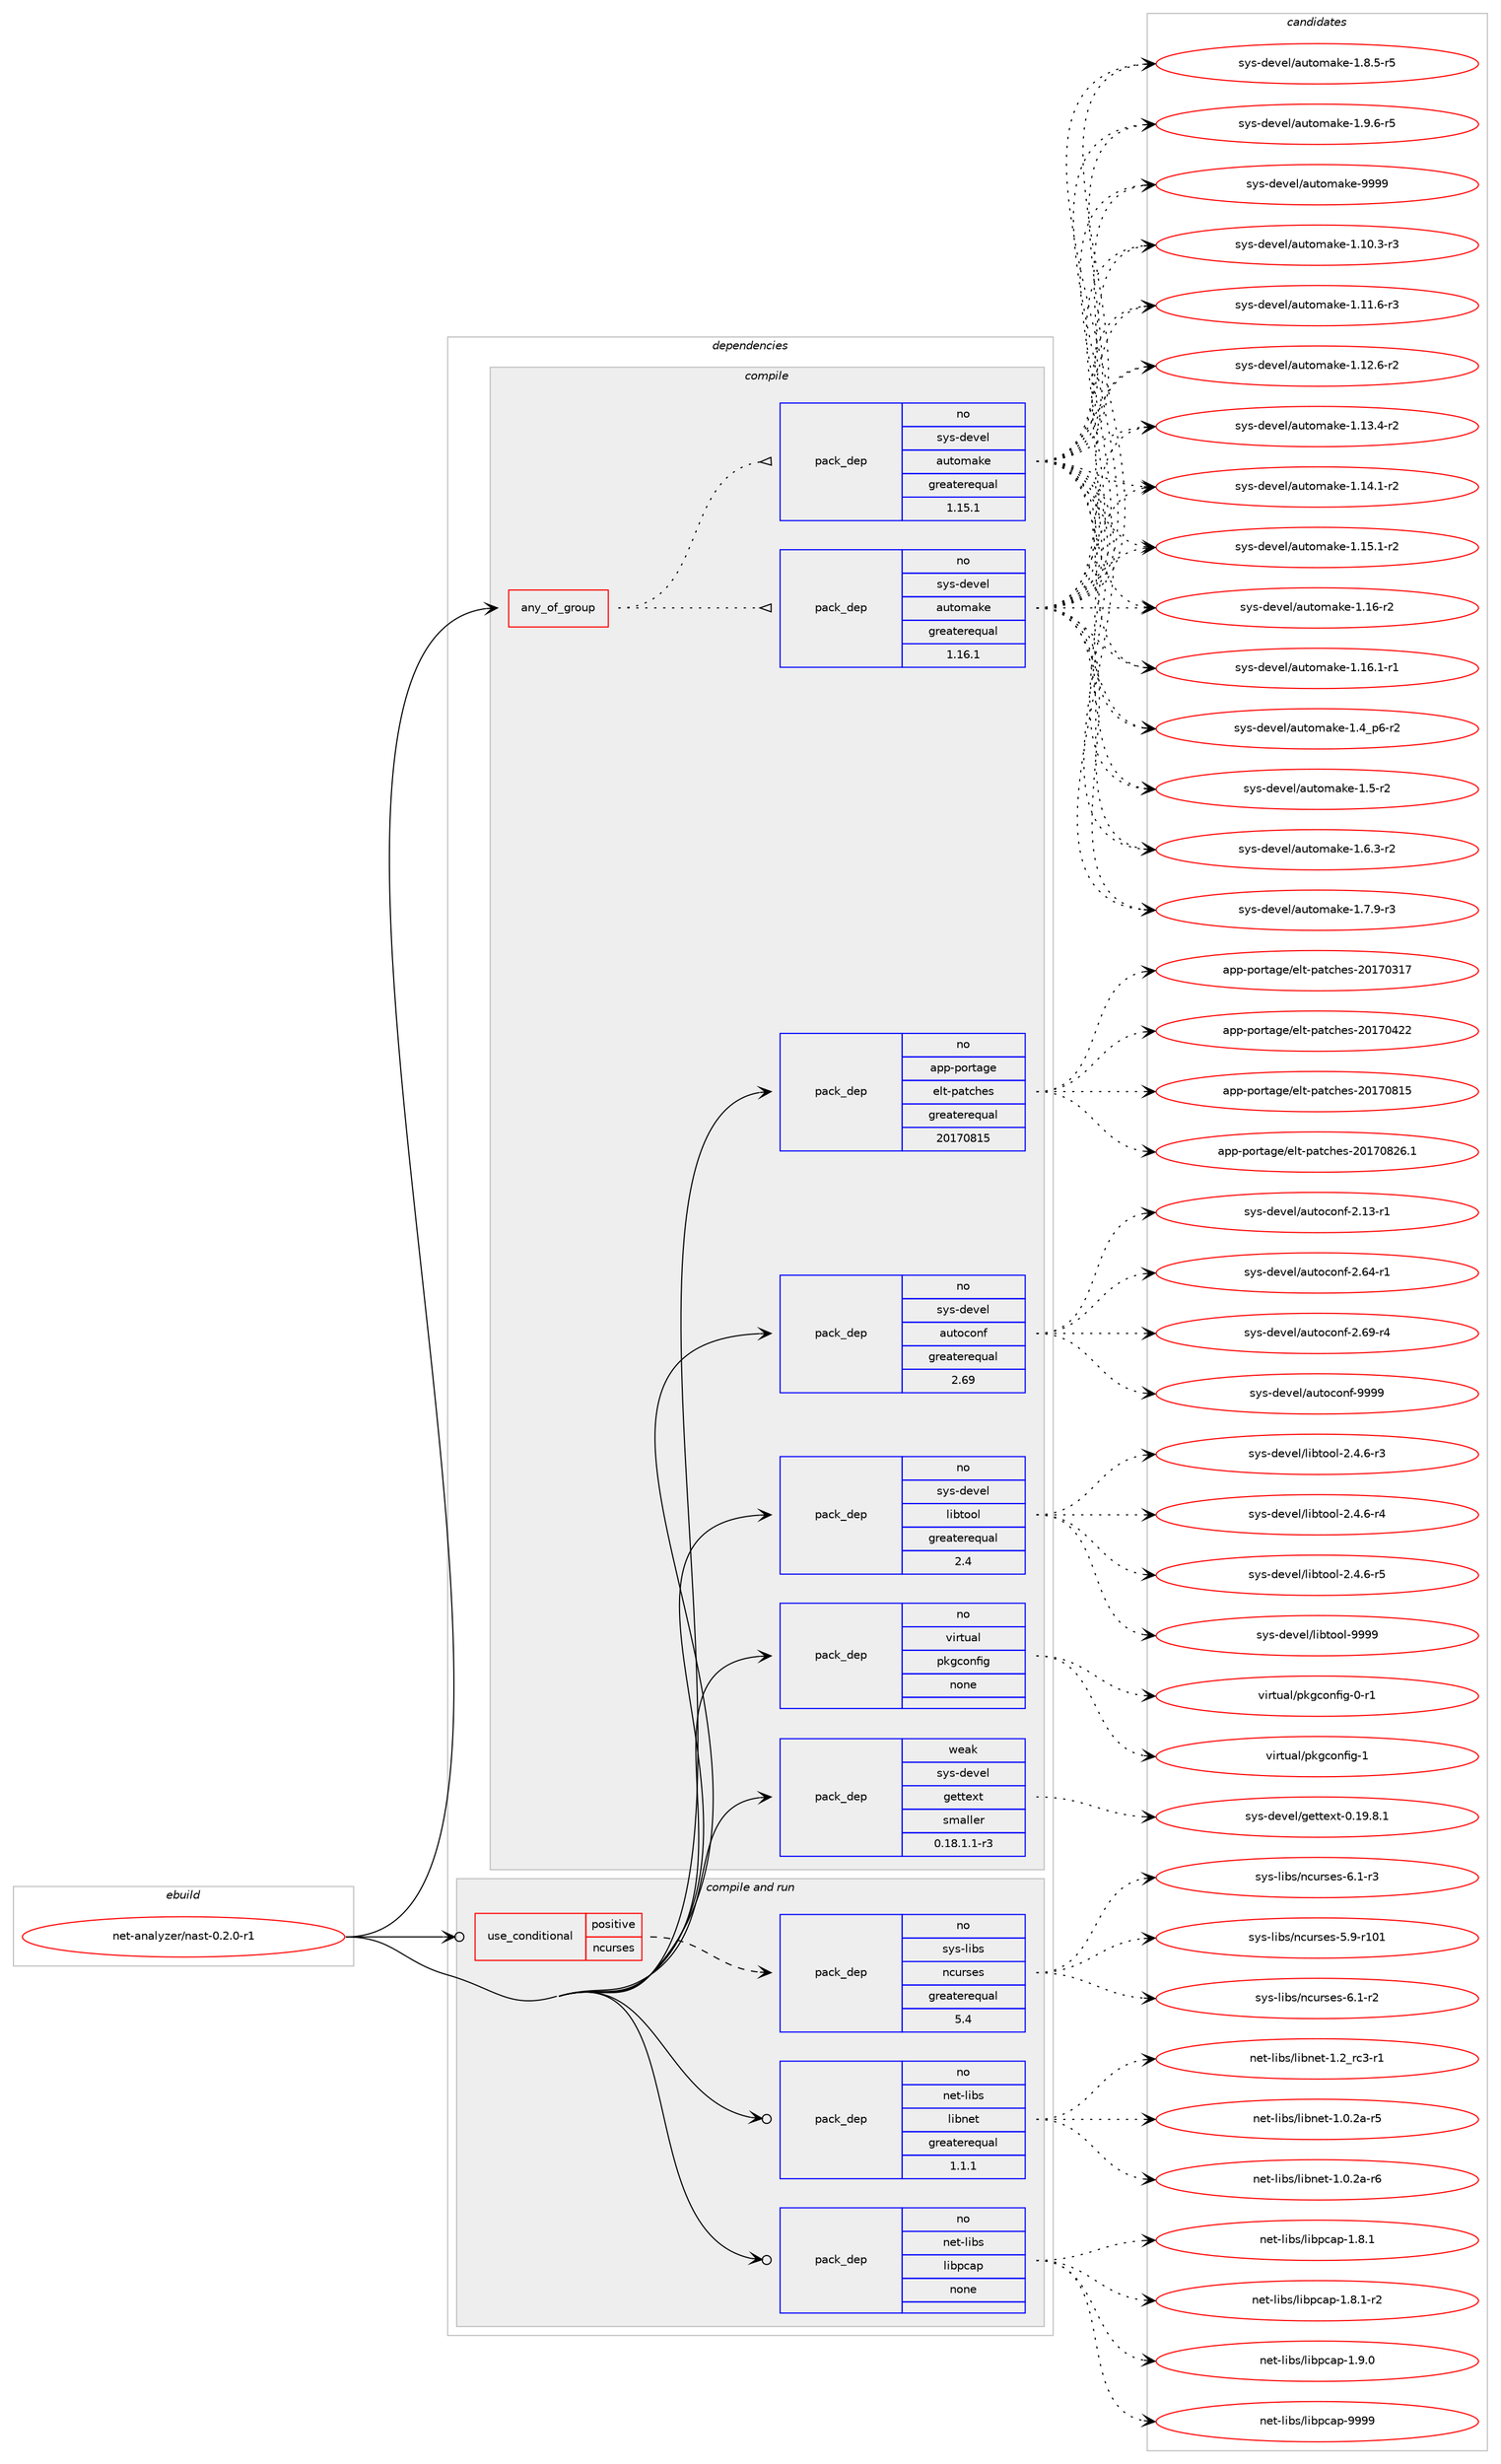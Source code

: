 digraph prolog {

# *************
# Graph options
# *************

newrank=true;
concentrate=true;
compound=true;
graph [rankdir=LR,fontname=Helvetica,fontsize=10,ranksep=1.5];#, ranksep=2.5, nodesep=0.2];
edge  [arrowhead=vee];
node  [fontname=Helvetica,fontsize=10];

# **********
# The ebuild
# **********

subgraph cluster_leftcol {
color=gray;
rank=same;
label=<<i>ebuild</i>>;
id [label="net-analyzer/nast-0.2.0-r1", color=red, width=4, href="../net-analyzer/nast-0.2.0-r1.svg"];
}

# ****************
# The dependencies
# ****************

subgraph cluster_midcol {
color=gray;
label=<<i>dependencies</i>>;
subgraph cluster_compile {
fillcolor="#eeeeee";
style=filled;
label=<<i>compile</i>>;
subgraph any25810 {
dependency1645210 [label=<<TABLE BORDER="0" CELLBORDER="1" CELLSPACING="0" CELLPADDING="4"><TR><TD CELLPADDING="10">any_of_group</TD></TR></TABLE>>, shape=none, color=red];subgraph pack1176404 {
dependency1645211 [label=<<TABLE BORDER="0" CELLBORDER="1" CELLSPACING="0" CELLPADDING="4" WIDTH="220"><TR><TD ROWSPAN="6" CELLPADDING="30">pack_dep</TD></TR><TR><TD WIDTH="110">no</TD></TR><TR><TD>sys-devel</TD></TR><TR><TD>automake</TD></TR><TR><TD>greaterequal</TD></TR><TR><TD>1.16.1</TD></TR></TABLE>>, shape=none, color=blue];
}
dependency1645210:e -> dependency1645211:w [weight=20,style="dotted",arrowhead="oinv"];
subgraph pack1176405 {
dependency1645212 [label=<<TABLE BORDER="0" CELLBORDER="1" CELLSPACING="0" CELLPADDING="4" WIDTH="220"><TR><TD ROWSPAN="6" CELLPADDING="30">pack_dep</TD></TR><TR><TD WIDTH="110">no</TD></TR><TR><TD>sys-devel</TD></TR><TR><TD>automake</TD></TR><TR><TD>greaterequal</TD></TR><TR><TD>1.15.1</TD></TR></TABLE>>, shape=none, color=blue];
}
dependency1645210:e -> dependency1645212:w [weight=20,style="dotted",arrowhead="oinv"];
}
id:e -> dependency1645210:w [weight=20,style="solid",arrowhead="vee"];
subgraph pack1176406 {
dependency1645213 [label=<<TABLE BORDER="0" CELLBORDER="1" CELLSPACING="0" CELLPADDING="4" WIDTH="220"><TR><TD ROWSPAN="6" CELLPADDING="30">pack_dep</TD></TR><TR><TD WIDTH="110">no</TD></TR><TR><TD>app-portage</TD></TR><TR><TD>elt-patches</TD></TR><TR><TD>greaterequal</TD></TR><TR><TD>20170815</TD></TR></TABLE>>, shape=none, color=blue];
}
id:e -> dependency1645213:w [weight=20,style="solid",arrowhead="vee"];
subgraph pack1176407 {
dependency1645214 [label=<<TABLE BORDER="0" CELLBORDER="1" CELLSPACING="0" CELLPADDING="4" WIDTH="220"><TR><TD ROWSPAN="6" CELLPADDING="30">pack_dep</TD></TR><TR><TD WIDTH="110">no</TD></TR><TR><TD>sys-devel</TD></TR><TR><TD>autoconf</TD></TR><TR><TD>greaterequal</TD></TR><TR><TD>2.69</TD></TR></TABLE>>, shape=none, color=blue];
}
id:e -> dependency1645214:w [weight=20,style="solid",arrowhead="vee"];
subgraph pack1176408 {
dependency1645215 [label=<<TABLE BORDER="0" CELLBORDER="1" CELLSPACING="0" CELLPADDING="4" WIDTH="220"><TR><TD ROWSPAN="6" CELLPADDING="30">pack_dep</TD></TR><TR><TD WIDTH="110">no</TD></TR><TR><TD>sys-devel</TD></TR><TR><TD>libtool</TD></TR><TR><TD>greaterequal</TD></TR><TR><TD>2.4</TD></TR></TABLE>>, shape=none, color=blue];
}
id:e -> dependency1645215:w [weight=20,style="solid",arrowhead="vee"];
subgraph pack1176409 {
dependency1645216 [label=<<TABLE BORDER="0" CELLBORDER="1" CELLSPACING="0" CELLPADDING="4" WIDTH="220"><TR><TD ROWSPAN="6" CELLPADDING="30">pack_dep</TD></TR><TR><TD WIDTH="110">no</TD></TR><TR><TD>virtual</TD></TR><TR><TD>pkgconfig</TD></TR><TR><TD>none</TD></TR><TR><TD></TD></TR></TABLE>>, shape=none, color=blue];
}
id:e -> dependency1645216:w [weight=20,style="solid",arrowhead="vee"];
subgraph pack1176410 {
dependency1645217 [label=<<TABLE BORDER="0" CELLBORDER="1" CELLSPACING="0" CELLPADDING="4" WIDTH="220"><TR><TD ROWSPAN="6" CELLPADDING="30">pack_dep</TD></TR><TR><TD WIDTH="110">weak</TD></TR><TR><TD>sys-devel</TD></TR><TR><TD>gettext</TD></TR><TR><TD>smaller</TD></TR><TR><TD>0.18.1.1-r3</TD></TR></TABLE>>, shape=none, color=blue];
}
id:e -> dependency1645217:w [weight=20,style="solid",arrowhead="vee"];
}
subgraph cluster_compileandrun {
fillcolor="#eeeeee";
style=filled;
label=<<i>compile and run</i>>;
subgraph cond442221 {
dependency1645218 [label=<<TABLE BORDER="0" CELLBORDER="1" CELLSPACING="0" CELLPADDING="4"><TR><TD ROWSPAN="3" CELLPADDING="10">use_conditional</TD></TR><TR><TD>positive</TD></TR><TR><TD>ncurses</TD></TR></TABLE>>, shape=none, color=red];
subgraph pack1176411 {
dependency1645219 [label=<<TABLE BORDER="0" CELLBORDER="1" CELLSPACING="0" CELLPADDING="4" WIDTH="220"><TR><TD ROWSPAN="6" CELLPADDING="30">pack_dep</TD></TR><TR><TD WIDTH="110">no</TD></TR><TR><TD>sys-libs</TD></TR><TR><TD>ncurses</TD></TR><TR><TD>greaterequal</TD></TR><TR><TD>5.4</TD></TR></TABLE>>, shape=none, color=blue];
}
dependency1645218:e -> dependency1645219:w [weight=20,style="dashed",arrowhead="vee"];
}
id:e -> dependency1645218:w [weight=20,style="solid",arrowhead="odotvee"];
subgraph pack1176412 {
dependency1645220 [label=<<TABLE BORDER="0" CELLBORDER="1" CELLSPACING="0" CELLPADDING="4" WIDTH="220"><TR><TD ROWSPAN="6" CELLPADDING="30">pack_dep</TD></TR><TR><TD WIDTH="110">no</TD></TR><TR><TD>net-libs</TD></TR><TR><TD>libnet</TD></TR><TR><TD>greaterequal</TD></TR><TR><TD>1.1.1</TD></TR></TABLE>>, shape=none, color=blue];
}
id:e -> dependency1645220:w [weight=20,style="solid",arrowhead="odotvee"];
subgraph pack1176413 {
dependency1645221 [label=<<TABLE BORDER="0" CELLBORDER="1" CELLSPACING="0" CELLPADDING="4" WIDTH="220"><TR><TD ROWSPAN="6" CELLPADDING="30">pack_dep</TD></TR><TR><TD WIDTH="110">no</TD></TR><TR><TD>net-libs</TD></TR><TR><TD>libpcap</TD></TR><TR><TD>none</TD></TR><TR><TD></TD></TR></TABLE>>, shape=none, color=blue];
}
id:e -> dependency1645221:w [weight=20,style="solid",arrowhead="odotvee"];
}
subgraph cluster_run {
fillcolor="#eeeeee";
style=filled;
label=<<i>run</i>>;
}
}

# **************
# The candidates
# **************

subgraph cluster_choices {
rank=same;
color=gray;
label=<<i>candidates</i>>;

subgraph choice1176404 {
color=black;
nodesep=1;
choice11512111545100101118101108479711711611110997107101454946494846514511451 [label="sys-devel/automake-1.10.3-r3", color=red, width=4,href="../sys-devel/automake-1.10.3-r3.svg"];
choice11512111545100101118101108479711711611110997107101454946494946544511451 [label="sys-devel/automake-1.11.6-r3", color=red, width=4,href="../sys-devel/automake-1.11.6-r3.svg"];
choice11512111545100101118101108479711711611110997107101454946495046544511450 [label="sys-devel/automake-1.12.6-r2", color=red, width=4,href="../sys-devel/automake-1.12.6-r2.svg"];
choice11512111545100101118101108479711711611110997107101454946495146524511450 [label="sys-devel/automake-1.13.4-r2", color=red, width=4,href="../sys-devel/automake-1.13.4-r2.svg"];
choice11512111545100101118101108479711711611110997107101454946495246494511450 [label="sys-devel/automake-1.14.1-r2", color=red, width=4,href="../sys-devel/automake-1.14.1-r2.svg"];
choice11512111545100101118101108479711711611110997107101454946495346494511450 [label="sys-devel/automake-1.15.1-r2", color=red, width=4,href="../sys-devel/automake-1.15.1-r2.svg"];
choice1151211154510010111810110847971171161111099710710145494649544511450 [label="sys-devel/automake-1.16-r2", color=red, width=4,href="../sys-devel/automake-1.16-r2.svg"];
choice11512111545100101118101108479711711611110997107101454946495446494511449 [label="sys-devel/automake-1.16.1-r1", color=red, width=4,href="../sys-devel/automake-1.16.1-r1.svg"];
choice115121115451001011181011084797117116111109971071014549465295112544511450 [label="sys-devel/automake-1.4_p6-r2", color=red, width=4,href="../sys-devel/automake-1.4_p6-r2.svg"];
choice11512111545100101118101108479711711611110997107101454946534511450 [label="sys-devel/automake-1.5-r2", color=red, width=4,href="../sys-devel/automake-1.5-r2.svg"];
choice115121115451001011181011084797117116111109971071014549465446514511450 [label="sys-devel/automake-1.6.3-r2", color=red, width=4,href="../sys-devel/automake-1.6.3-r2.svg"];
choice115121115451001011181011084797117116111109971071014549465546574511451 [label="sys-devel/automake-1.7.9-r3", color=red, width=4,href="../sys-devel/automake-1.7.9-r3.svg"];
choice115121115451001011181011084797117116111109971071014549465646534511453 [label="sys-devel/automake-1.8.5-r5", color=red, width=4,href="../sys-devel/automake-1.8.5-r5.svg"];
choice115121115451001011181011084797117116111109971071014549465746544511453 [label="sys-devel/automake-1.9.6-r5", color=red, width=4,href="../sys-devel/automake-1.9.6-r5.svg"];
choice115121115451001011181011084797117116111109971071014557575757 [label="sys-devel/automake-9999", color=red, width=4,href="../sys-devel/automake-9999.svg"];
dependency1645211:e -> choice11512111545100101118101108479711711611110997107101454946494846514511451:w [style=dotted,weight="100"];
dependency1645211:e -> choice11512111545100101118101108479711711611110997107101454946494946544511451:w [style=dotted,weight="100"];
dependency1645211:e -> choice11512111545100101118101108479711711611110997107101454946495046544511450:w [style=dotted,weight="100"];
dependency1645211:e -> choice11512111545100101118101108479711711611110997107101454946495146524511450:w [style=dotted,weight="100"];
dependency1645211:e -> choice11512111545100101118101108479711711611110997107101454946495246494511450:w [style=dotted,weight="100"];
dependency1645211:e -> choice11512111545100101118101108479711711611110997107101454946495346494511450:w [style=dotted,weight="100"];
dependency1645211:e -> choice1151211154510010111810110847971171161111099710710145494649544511450:w [style=dotted,weight="100"];
dependency1645211:e -> choice11512111545100101118101108479711711611110997107101454946495446494511449:w [style=dotted,weight="100"];
dependency1645211:e -> choice115121115451001011181011084797117116111109971071014549465295112544511450:w [style=dotted,weight="100"];
dependency1645211:e -> choice11512111545100101118101108479711711611110997107101454946534511450:w [style=dotted,weight="100"];
dependency1645211:e -> choice115121115451001011181011084797117116111109971071014549465446514511450:w [style=dotted,weight="100"];
dependency1645211:e -> choice115121115451001011181011084797117116111109971071014549465546574511451:w [style=dotted,weight="100"];
dependency1645211:e -> choice115121115451001011181011084797117116111109971071014549465646534511453:w [style=dotted,weight="100"];
dependency1645211:e -> choice115121115451001011181011084797117116111109971071014549465746544511453:w [style=dotted,weight="100"];
dependency1645211:e -> choice115121115451001011181011084797117116111109971071014557575757:w [style=dotted,weight="100"];
}
subgraph choice1176405 {
color=black;
nodesep=1;
choice11512111545100101118101108479711711611110997107101454946494846514511451 [label="sys-devel/automake-1.10.3-r3", color=red, width=4,href="../sys-devel/automake-1.10.3-r3.svg"];
choice11512111545100101118101108479711711611110997107101454946494946544511451 [label="sys-devel/automake-1.11.6-r3", color=red, width=4,href="../sys-devel/automake-1.11.6-r3.svg"];
choice11512111545100101118101108479711711611110997107101454946495046544511450 [label="sys-devel/automake-1.12.6-r2", color=red, width=4,href="../sys-devel/automake-1.12.6-r2.svg"];
choice11512111545100101118101108479711711611110997107101454946495146524511450 [label="sys-devel/automake-1.13.4-r2", color=red, width=4,href="../sys-devel/automake-1.13.4-r2.svg"];
choice11512111545100101118101108479711711611110997107101454946495246494511450 [label="sys-devel/automake-1.14.1-r2", color=red, width=4,href="../sys-devel/automake-1.14.1-r2.svg"];
choice11512111545100101118101108479711711611110997107101454946495346494511450 [label="sys-devel/automake-1.15.1-r2", color=red, width=4,href="../sys-devel/automake-1.15.1-r2.svg"];
choice1151211154510010111810110847971171161111099710710145494649544511450 [label="sys-devel/automake-1.16-r2", color=red, width=4,href="../sys-devel/automake-1.16-r2.svg"];
choice11512111545100101118101108479711711611110997107101454946495446494511449 [label="sys-devel/automake-1.16.1-r1", color=red, width=4,href="../sys-devel/automake-1.16.1-r1.svg"];
choice115121115451001011181011084797117116111109971071014549465295112544511450 [label="sys-devel/automake-1.4_p6-r2", color=red, width=4,href="../sys-devel/automake-1.4_p6-r2.svg"];
choice11512111545100101118101108479711711611110997107101454946534511450 [label="sys-devel/automake-1.5-r2", color=red, width=4,href="../sys-devel/automake-1.5-r2.svg"];
choice115121115451001011181011084797117116111109971071014549465446514511450 [label="sys-devel/automake-1.6.3-r2", color=red, width=4,href="../sys-devel/automake-1.6.3-r2.svg"];
choice115121115451001011181011084797117116111109971071014549465546574511451 [label="sys-devel/automake-1.7.9-r3", color=red, width=4,href="../sys-devel/automake-1.7.9-r3.svg"];
choice115121115451001011181011084797117116111109971071014549465646534511453 [label="sys-devel/automake-1.8.5-r5", color=red, width=4,href="../sys-devel/automake-1.8.5-r5.svg"];
choice115121115451001011181011084797117116111109971071014549465746544511453 [label="sys-devel/automake-1.9.6-r5", color=red, width=4,href="../sys-devel/automake-1.9.6-r5.svg"];
choice115121115451001011181011084797117116111109971071014557575757 [label="sys-devel/automake-9999", color=red, width=4,href="../sys-devel/automake-9999.svg"];
dependency1645212:e -> choice11512111545100101118101108479711711611110997107101454946494846514511451:w [style=dotted,weight="100"];
dependency1645212:e -> choice11512111545100101118101108479711711611110997107101454946494946544511451:w [style=dotted,weight="100"];
dependency1645212:e -> choice11512111545100101118101108479711711611110997107101454946495046544511450:w [style=dotted,weight="100"];
dependency1645212:e -> choice11512111545100101118101108479711711611110997107101454946495146524511450:w [style=dotted,weight="100"];
dependency1645212:e -> choice11512111545100101118101108479711711611110997107101454946495246494511450:w [style=dotted,weight="100"];
dependency1645212:e -> choice11512111545100101118101108479711711611110997107101454946495346494511450:w [style=dotted,weight="100"];
dependency1645212:e -> choice1151211154510010111810110847971171161111099710710145494649544511450:w [style=dotted,weight="100"];
dependency1645212:e -> choice11512111545100101118101108479711711611110997107101454946495446494511449:w [style=dotted,weight="100"];
dependency1645212:e -> choice115121115451001011181011084797117116111109971071014549465295112544511450:w [style=dotted,weight="100"];
dependency1645212:e -> choice11512111545100101118101108479711711611110997107101454946534511450:w [style=dotted,weight="100"];
dependency1645212:e -> choice115121115451001011181011084797117116111109971071014549465446514511450:w [style=dotted,weight="100"];
dependency1645212:e -> choice115121115451001011181011084797117116111109971071014549465546574511451:w [style=dotted,weight="100"];
dependency1645212:e -> choice115121115451001011181011084797117116111109971071014549465646534511453:w [style=dotted,weight="100"];
dependency1645212:e -> choice115121115451001011181011084797117116111109971071014549465746544511453:w [style=dotted,weight="100"];
dependency1645212:e -> choice115121115451001011181011084797117116111109971071014557575757:w [style=dotted,weight="100"];
}
subgraph choice1176406 {
color=black;
nodesep=1;
choice97112112451121111141169710310147101108116451129711699104101115455048495548514955 [label="app-portage/elt-patches-20170317", color=red, width=4,href="../app-portage/elt-patches-20170317.svg"];
choice97112112451121111141169710310147101108116451129711699104101115455048495548525050 [label="app-portage/elt-patches-20170422", color=red, width=4,href="../app-portage/elt-patches-20170422.svg"];
choice97112112451121111141169710310147101108116451129711699104101115455048495548564953 [label="app-portage/elt-patches-20170815", color=red, width=4,href="../app-portage/elt-patches-20170815.svg"];
choice971121124511211111411697103101471011081164511297116991041011154550484955485650544649 [label="app-portage/elt-patches-20170826.1", color=red, width=4,href="../app-portage/elt-patches-20170826.1.svg"];
dependency1645213:e -> choice97112112451121111141169710310147101108116451129711699104101115455048495548514955:w [style=dotted,weight="100"];
dependency1645213:e -> choice97112112451121111141169710310147101108116451129711699104101115455048495548525050:w [style=dotted,weight="100"];
dependency1645213:e -> choice97112112451121111141169710310147101108116451129711699104101115455048495548564953:w [style=dotted,weight="100"];
dependency1645213:e -> choice971121124511211111411697103101471011081164511297116991041011154550484955485650544649:w [style=dotted,weight="100"];
}
subgraph choice1176407 {
color=black;
nodesep=1;
choice1151211154510010111810110847971171161119911111010245504649514511449 [label="sys-devel/autoconf-2.13-r1", color=red, width=4,href="../sys-devel/autoconf-2.13-r1.svg"];
choice1151211154510010111810110847971171161119911111010245504654524511449 [label="sys-devel/autoconf-2.64-r1", color=red, width=4,href="../sys-devel/autoconf-2.64-r1.svg"];
choice1151211154510010111810110847971171161119911111010245504654574511452 [label="sys-devel/autoconf-2.69-r4", color=red, width=4,href="../sys-devel/autoconf-2.69-r4.svg"];
choice115121115451001011181011084797117116111991111101024557575757 [label="sys-devel/autoconf-9999", color=red, width=4,href="../sys-devel/autoconf-9999.svg"];
dependency1645214:e -> choice1151211154510010111810110847971171161119911111010245504649514511449:w [style=dotted,weight="100"];
dependency1645214:e -> choice1151211154510010111810110847971171161119911111010245504654524511449:w [style=dotted,weight="100"];
dependency1645214:e -> choice1151211154510010111810110847971171161119911111010245504654574511452:w [style=dotted,weight="100"];
dependency1645214:e -> choice115121115451001011181011084797117116111991111101024557575757:w [style=dotted,weight="100"];
}
subgraph choice1176408 {
color=black;
nodesep=1;
choice1151211154510010111810110847108105981161111111084550465246544511451 [label="sys-devel/libtool-2.4.6-r3", color=red, width=4,href="../sys-devel/libtool-2.4.6-r3.svg"];
choice1151211154510010111810110847108105981161111111084550465246544511452 [label="sys-devel/libtool-2.4.6-r4", color=red, width=4,href="../sys-devel/libtool-2.4.6-r4.svg"];
choice1151211154510010111810110847108105981161111111084550465246544511453 [label="sys-devel/libtool-2.4.6-r5", color=red, width=4,href="../sys-devel/libtool-2.4.6-r5.svg"];
choice1151211154510010111810110847108105981161111111084557575757 [label="sys-devel/libtool-9999", color=red, width=4,href="../sys-devel/libtool-9999.svg"];
dependency1645215:e -> choice1151211154510010111810110847108105981161111111084550465246544511451:w [style=dotted,weight="100"];
dependency1645215:e -> choice1151211154510010111810110847108105981161111111084550465246544511452:w [style=dotted,weight="100"];
dependency1645215:e -> choice1151211154510010111810110847108105981161111111084550465246544511453:w [style=dotted,weight="100"];
dependency1645215:e -> choice1151211154510010111810110847108105981161111111084557575757:w [style=dotted,weight="100"];
}
subgraph choice1176409 {
color=black;
nodesep=1;
choice11810511411611797108471121071039911111010210510345484511449 [label="virtual/pkgconfig-0-r1", color=red, width=4,href="../virtual/pkgconfig-0-r1.svg"];
choice1181051141161179710847112107103991111101021051034549 [label="virtual/pkgconfig-1", color=red, width=4,href="../virtual/pkgconfig-1.svg"];
dependency1645216:e -> choice11810511411611797108471121071039911111010210510345484511449:w [style=dotted,weight="100"];
dependency1645216:e -> choice1181051141161179710847112107103991111101021051034549:w [style=dotted,weight="100"];
}
subgraph choice1176410 {
color=black;
nodesep=1;
choice1151211154510010111810110847103101116116101120116454846495746564649 [label="sys-devel/gettext-0.19.8.1", color=red, width=4,href="../sys-devel/gettext-0.19.8.1.svg"];
dependency1645217:e -> choice1151211154510010111810110847103101116116101120116454846495746564649:w [style=dotted,weight="100"];
}
subgraph choice1176411 {
color=black;
nodesep=1;
choice115121115451081059811547110991171141151011154553465745114494849 [label="sys-libs/ncurses-5.9-r101", color=red, width=4,href="../sys-libs/ncurses-5.9-r101.svg"];
choice11512111545108105981154711099117114115101115455446494511450 [label="sys-libs/ncurses-6.1-r2", color=red, width=4,href="../sys-libs/ncurses-6.1-r2.svg"];
choice11512111545108105981154711099117114115101115455446494511451 [label="sys-libs/ncurses-6.1-r3", color=red, width=4,href="../sys-libs/ncurses-6.1-r3.svg"];
dependency1645219:e -> choice115121115451081059811547110991171141151011154553465745114494849:w [style=dotted,weight="100"];
dependency1645219:e -> choice11512111545108105981154711099117114115101115455446494511450:w [style=dotted,weight="100"];
dependency1645219:e -> choice11512111545108105981154711099117114115101115455446494511451:w [style=dotted,weight="100"];
}
subgraph choice1176412 {
color=black;
nodesep=1;
choice11010111645108105981154710810598110101116454946484650974511453 [label="net-libs/libnet-1.0.2a-r5", color=red, width=4,href="../net-libs/libnet-1.0.2a-r5.svg"];
choice11010111645108105981154710810598110101116454946484650974511454 [label="net-libs/libnet-1.0.2a-r6", color=red, width=4,href="../net-libs/libnet-1.0.2a-r6.svg"];
choice11010111645108105981154710810598110101116454946509511499514511449 [label="net-libs/libnet-1.2_rc3-r1", color=red, width=4,href="../net-libs/libnet-1.2_rc3-r1.svg"];
dependency1645220:e -> choice11010111645108105981154710810598110101116454946484650974511453:w [style=dotted,weight="100"];
dependency1645220:e -> choice11010111645108105981154710810598110101116454946484650974511454:w [style=dotted,weight="100"];
dependency1645220:e -> choice11010111645108105981154710810598110101116454946509511499514511449:w [style=dotted,weight="100"];
}
subgraph choice1176413 {
color=black;
nodesep=1;
choice110101116451081059811547108105981129997112454946564649 [label="net-libs/libpcap-1.8.1", color=red, width=4,href="../net-libs/libpcap-1.8.1.svg"];
choice1101011164510810598115471081059811299971124549465646494511450 [label="net-libs/libpcap-1.8.1-r2", color=red, width=4,href="../net-libs/libpcap-1.8.1-r2.svg"];
choice110101116451081059811547108105981129997112454946574648 [label="net-libs/libpcap-1.9.0", color=red, width=4,href="../net-libs/libpcap-1.9.0.svg"];
choice1101011164510810598115471081059811299971124557575757 [label="net-libs/libpcap-9999", color=red, width=4,href="../net-libs/libpcap-9999.svg"];
dependency1645221:e -> choice110101116451081059811547108105981129997112454946564649:w [style=dotted,weight="100"];
dependency1645221:e -> choice1101011164510810598115471081059811299971124549465646494511450:w [style=dotted,weight="100"];
dependency1645221:e -> choice110101116451081059811547108105981129997112454946574648:w [style=dotted,weight="100"];
dependency1645221:e -> choice1101011164510810598115471081059811299971124557575757:w [style=dotted,weight="100"];
}
}

}
